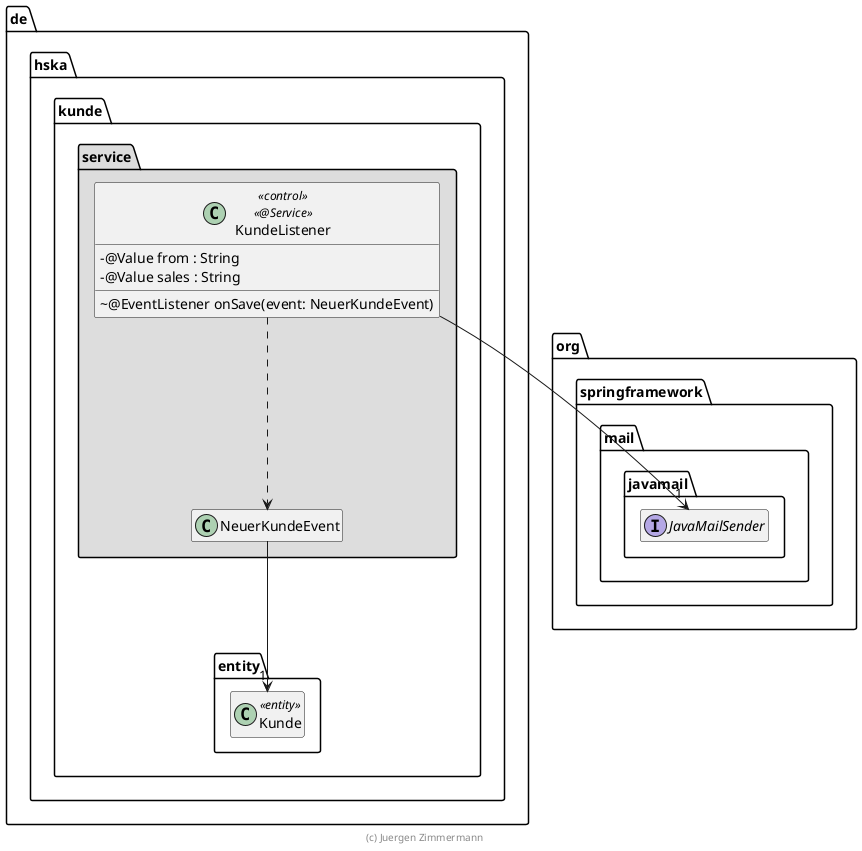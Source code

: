 @startuml
skinparam classAttributeIconSize 0
skinparam componentStyle uml2

package org.springframework.mail.javamail {
    interface JavaMailSender {
    }
}

package de.hska {
    package kunde {
        package entity {
            class Kunde << entity >> {
            }
        }

        package service #DDDDDD {
            NeuerKundeEvent -down-> "1" Kunde
            KundeListener ..> NeuerKundeEvent
            KundeListener -down-> "1" JavaMailSender

            class NeuerKundeEvent {
            }

            class KundeListener << control >> << @Service >> {
                - @Value from : String
                - @Value sales : String
                ~ @EventListener onSave(event: NeuerKundeEvent)
            }
        }
    }
}

hide empty members
hide empty methods
hide empty fields

footer (c) Juergen Zimmermann

@enduml
